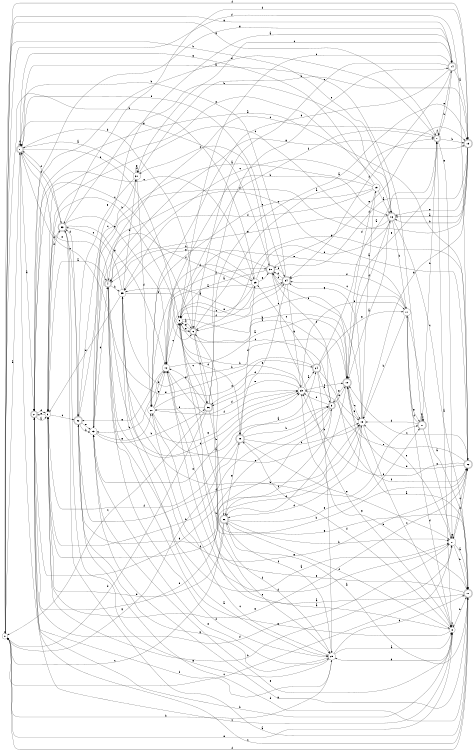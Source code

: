 digraph n30_3 {
__start0 [label="" shape="none"];

rankdir=LR;
size="8,5";

s0 [style="filled", color="black", fillcolor="white" shape="circle", label="0"];
s1 [style="rounded,filled", color="black", fillcolor="white" shape="doublecircle", label="1"];
s2 [style="rounded,filled", color="black", fillcolor="white" shape="doublecircle", label="2"];
s3 [style="filled", color="black", fillcolor="white" shape="circle", label="3"];
s4 [style="rounded,filled", color="black", fillcolor="white" shape="doublecircle", label="4"];
s5 [style="rounded,filled", color="black", fillcolor="white" shape="doublecircle", label="5"];
s6 [style="rounded,filled", color="black", fillcolor="white" shape="doublecircle", label="6"];
s7 [style="rounded,filled", color="black", fillcolor="white" shape="doublecircle", label="7"];
s8 [style="filled", color="black", fillcolor="white" shape="circle", label="8"];
s9 [style="filled", color="black", fillcolor="white" shape="circle", label="9"];
s10 [style="rounded,filled", color="black", fillcolor="white" shape="doublecircle", label="10"];
s11 [style="rounded,filled", color="black", fillcolor="white" shape="doublecircle", label="11"];
s12 [style="filled", color="black", fillcolor="white" shape="circle", label="12"];
s13 [style="filled", color="black", fillcolor="white" shape="circle", label="13"];
s14 [style="rounded,filled", color="black", fillcolor="white" shape="doublecircle", label="14"];
s15 [style="rounded,filled", color="black", fillcolor="white" shape="doublecircle", label="15"];
s16 [style="rounded,filled", color="black", fillcolor="white" shape="doublecircle", label="16"];
s17 [style="filled", color="black", fillcolor="white" shape="circle", label="17"];
s18 [style="filled", color="black", fillcolor="white" shape="circle", label="18"];
s19 [style="filled", color="black", fillcolor="white" shape="circle", label="19"];
s20 [style="filled", color="black", fillcolor="white" shape="circle", label="20"];
s21 [style="filled", color="black", fillcolor="white" shape="circle", label="21"];
s22 [style="rounded,filled", color="black", fillcolor="white" shape="doublecircle", label="22"];
s23 [style="filled", color="black", fillcolor="white" shape="circle", label="23"];
s24 [style="rounded,filled", color="black", fillcolor="white" shape="doublecircle", label="24"];
s25 [style="filled", color="black", fillcolor="white" shape="circle", label="25"];
s26 [style="rounded,filled", color="black", fillcolor="white" shape="doublecircle", label="26"];
s27 [style="rounded,filled", color="black", fillcolor="white" shape="doublecircle", label="27"];
s28 [style="rounded,filled", color="black", fillcolor="white" shape="doublecircle", label="28"];
s29 [style="filled", color="black", fillcolor="white" shape="circle", label="29"];
s30 [style="rounded,filled", color="black", fillcolor="white" shape="doublecircle", label="30"];
s31 [style="filled", color="black", fillcolor="white" shape="circle", label="31"];
s32 [style="rounded,filled", color="black", fillcolor="white" shape="doublecircle", label="32"];
s33 [style="rounded,filled", color="black", fillcolor="white" shape="doublecircle", label="33"];
s34 [style="rounded,filled", color="black", fillcolor="white" shape="doublecircle", label="34"];
s35 [style="filled", color="black", fillcolor="white" shape="circle", label="35"];
s36 [style="rounded,filled", color="black", fillcolor="white" shape="doublecircle", label="36"];
s0 -> s1 [label="a"];
s0 -> s16 [label="b"];
s0 -> s21 [label="c"];
s0 -> s22 [label="d"];
s0 -> s8 [label="e"];
s0 -> s15 [label="f"];
s0 -> s7 [label="g"];
s1 -> s2 [label="a"];
s1 -> s6 [label="b"];
s1 -> s8 [label="c"];
s1 -> s33 [label="d"];
s1 -> s9 [label="e"];
s1 -> s1 [label="f"];
s1 -> s30 [label="g"];
s2 -> s3 [label="a"];
s2 -> s8 [label="b"];
s2 -> s29 [label="c"];
s2 -> s3 [label="d"];
s2 -> s5 [label="e"];
s2 -> s25 [label="f"];
s2 -> s14 [label="g"];
s3 -> s4 [label="a"];
s3 -> s21 [label="b"];
s3 -> s32 [label="c"];
s3 -> s33 [label="d"];
s3 -> s2 [label="e"];
s3 -> s18 [label="f"];
s3 -> s22 [label="g"];
s4 -> s5 [label="a"];
s4 -> s35 [label="b"];
s4 -> s23 [label="c"];
s4 -> s21 [label="d"];
s4 -> s1 [label="e"];
s4 -> s25 [label="f"];
s4 -> s15 [label="g"];
s5 -> s6 [label="a"];
s5 -> s3 [label="b"];
s5 -> s9 [label="c"];
s5 -> s23 [label="d"];
s5 -> s10 [label="e"];
s5 -> s26 [label="f"];
s5 -> s2 [label="g"];
s6 -> s7 [label="a"];
s6 -> s3 [label="b"];
s6 -> s2 [label="c"];
s6 -> s36 [label="d"];
s6 -> s25 [label="e"];
s6 -> s25 [label="f"];
s6 -> s9 [label="g"];
s7 -> s8 [label="a"];
s7 -> s15 [label="b"];
s7 -> s4 [label="c"];
s7 -> s2 [label="d"];
s7 -> s14 [label="e"];
s7 -> s7 [label="f"];
s7 -> s21 [label="g"];
s8 -> s9 [label="a"];
s8 -> s11 [label="b"];
s8 -> s8 [label="c"];
s8 -> s25 [label="d"];
s8 -> s13 [label="e"];
s8 -> s28 [label="f"];
s8 -> s4 [label="g"];
s9 -> s6 [label="a"];
s9 -> s10 [label="b"];
s9 -> s36 [label="c"];
s9 -> s28 [label="d"];
s9 -> s6 [label="e"];
s9 -> s7 [label="f"];
s9 -> s11 [label="g"];
s10 -> s11 [label="a"];
s10 -> s35 [label="b"];
s10 -> s18 [label="c"];
s10 -> s26 [label="d"];
s10 -> s7 [label="e"];
s10 -> s30 [label="f"];
s10 -> s5 [label="g"];
s11 -> s12 [label="a"];
s11 -> s23 [label="b"];
s11 -> s2 [label="c"];
s11 -> s32 [label="d"];
s11 -> s12 [label="e"];
s11 -> s0 [label="f"];
s11 -> s13 [label="g"];
s12 -> s10 [label="a"];
s12 -> s13 [label="b"];
s12 -> s9 [label="c"];
s12 -> s23 [label="d"];
s12 -> s34 [label="e"];
s12 -> s30 [label="f"];
s12 -> s32 [label="g"];
s13 -> s14 [label="a"];
s13 -> s36 [label="b"];
s13 -> s22 [label="c"];
s13 -> s4 [label="d"];
s13 -> s23 [label="e"];
s13 -> s34 [label="f"];
s13 -> s20 [label="g"];
s14 -> s15 [label="a"];
s14 -> s7 [label="b"];
s14 -> s9 [label="c"];
s14 -> s20 [label="d"];
s14 -> s6 [label="e"];
s14 -> s34 [label="f"];
s14 -> s0 [label="g"];
s15 -> s16 [label="a"];
s15 -> s16 [label="b"];
s15 -> s3 [label="c"];
s15 -> s33 [label="d"];
s15 -> s16 [label="e"];
s15 -> s30 [label="f"];
s15 -> s18 [label="g"];
s16 -> s10 [label="a"];
s16 -> s17 [label="b"];
s16 -> s11 [label="c"];
s16 -> s13 [label="d"];
s16 -> s3 [label="e"];
s16 -> s10 [label="f"];
s16 -> s4 [label="g"];
s17 -> s11 [label="a"];
s17 -> s18 [label="b"];
s17 -> s34 [label="c"];
s17 -> s8 [label="d"];
s17 -> s9 [label="e"];
s17 -> s34 [label="f"];
s17 -> s27 [label="g"];
s18 -> s19 [label="a"];
s18 -> s32 [label="b"];
s18 -> s8 [label="c"];
s18 -> s26 [label="d"];
s18 -> s6 [label="e"];
s18 -> s10 [label="f"];
s18 -> s34 [label="g"];
s19 -> s16 [label="a"];
s19 -> s12 [label="b"];
s19 -> s4 [label="c"];
s19 -> s10 [label="d"];
s19 -> s20 [label="e"];
s19 -> s35 [label="f"];
s19 -> s1 [label="g"];
s20 -> s21 [label="a"];
s20 -> s12 [label="b"];
s20 -> s18 [label="c"];
s20 -> s29 [label="d"];
s20 -> s24 [label="e"];
s20 -> s23 [label="f"];
s20 -> s12 [label="g"];
s21 -> s11 [label="a"];
s21 -> s11 [label="b"];
s21 -> s22 [label="c"];
s21 -> s2 [label="d"];
s21 -> s18 [label="e"];
s21 -> s22 [label="f"];
s21 -> s21 [label="g"];
s22 -> s2 [label="a"];
s22 -> s12 [label="b"];
s22 -> s10 [label="c"];
s22 -> s10 [label="d"];
s22 -> s23 [label="e"];
s22 -> s23 [label="f"];
s22 -> s6 [label="g"];
s23 -> s24 [label="a"];
s23 -> s9 [label="b"];
s23 -> s10 [label="c"];
s23 -> s36 [label="d"];
s23 -> s36 [label="e"];
s23 -> s17 [label="f"];
s23 -> s35 [label="g"];
s24 -> s7 [label="a"];
s24 -> s25 [label="b"];
s24 -> s29 [label="c"];
s24 -> s5 [label="d"];
s24 -> s1 [label="e"];
s24 -> s22 [label="f"];
s24 -> s17 [label="g"];
s25 -> s8 [label="a"];
s25 -> s0 [label="b"];
s25 -> s20 [label="c"];
s25 -> s11 [label="d"];
s25 -> s13 [label="e"];
s25 -> s26 [label="f"];
s25 -> s33 [label="g"];
s26 -> s11 [label="a"];
s26 -> s21 [label="b"];
s26 -> s0 [label="c"];
s26 -> s3 [label="d"];
s26 -> s27 [label="e"];
s26 -> s8 [label="f"];
s26 -> s28 [label="g"];
s27 -> s1 [label="a"];
s27 -> s7 [label="b"];
s27 -> s27 [label="c"];
s27 -> s18 [label="d"];
s27 -> s21 [label="e"];
s27 -> s17 [label="f"];
s27 -> s27 [label="g"];
s28 -> s24 [label="a"];
s28 -> s5 [label="b"];
s28 -> s18 [label="c"];
s28 -> s29 [label="d"];
s28 -> s21 [label="e"];
s28 -> s3 [label="f"];
s28 -> s0 [label="g"];
s29 -> s12 [label="a"];
s29 -> s0 [label="b"];
s29 -> s9 [label="c"];
s29 -> s16 [label="d"];
s29 -> s30 [label="e"];
s29 -> s9 [label="f"];
s29 -> s35 [label="g"];
s30 -> s9 [label="a"];
s30 -> s4 [label="b"];
s30 -> s31 [label="c"];
s30 -> s18 [label="d"];
s30 -> s15 [label="e"];
s30 -> s34 [label="f"];
s30 -> s8 [label="g"];
s31 -> s1 [label="a"];
s31 -> s15 [label="b"];
s31 -> s14 [label="c"];
s31 -> s20 [label="d"];
s31 -> s32 [label="e"];
s31 -> s31 [label="f"];
s31 -> s31 [label="g"];
s32 -> s16 [label="a"];
s32 -> s13 [label="b"];
s32 -> s31 [label="c"];
s32 -> s33 [label="d"];
s32 -> s13 [label="e"];
s32 -> s18 [label="f"];
s32 -> s25 [label="g"];
s33 -> s11 [label="a"];
s33 -> s16 [label="b"];
s33 -> s32 [label="c"];
s33 -> s3 [label="d"];
s33 -> s12 [label="e"];
s33 -> s1 [label="f"];
s33 -> s12 [label="g"];
s34 -> s35 [label="a"];
s34 -> s1 [label="b"];
s34 -> s30 [label="c"];
s34 -> s30 [label="d"];
s34 -> s28 [label="e"];
s34 -> s1 [label="f"];
s34 -> s23 [label="g"];
s35 -> s25 [label="a"];
s35 -> s27 [label="b"];
s35 -> s33 [label="c"];
s35 -> s31 [label="d"];
s35 -> s3 [label="e"];
s35 -> s6 [label="f"];
s35 -> s22 [label="g"];
s36 -> s15 [label="a"];
s36 -> s26 [label="b"];
s36 -> s0 [label="c"];
s36 -> s0 [label="d"];
s36 -> s14 [label="e"];
s36 -> s20 [label="f"];
s36 -> s12 [label="g"];

}